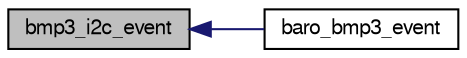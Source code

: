 digraph "bmp3_i2c_event"
{
  edge [fontname="FreeSans",fontsize="10",labelfontname="FreeSans",labelfontsize="10"];
  node [fontname="FreeSans",fontsize="10",shape=record];
  rankdir="LR";
  Node1 [label="bmp3_i2c_event",height=0.2,width=0.4,color="black", fillcolor="grey75", style="filled", fontcolor="black"];
  Node1 -> Node2 [dir="back",color="midnightblue",fontsize="10",style="solid",fontname="FreeSans"];
  Node2 [label="baro_bmp3_event",height=0.2,width=0.4,color="black", fillcolor="white", style="filled",URL="$baro__bmp3_8h.html#ad28e37c05782363bfcddbce502e22800"];
}

